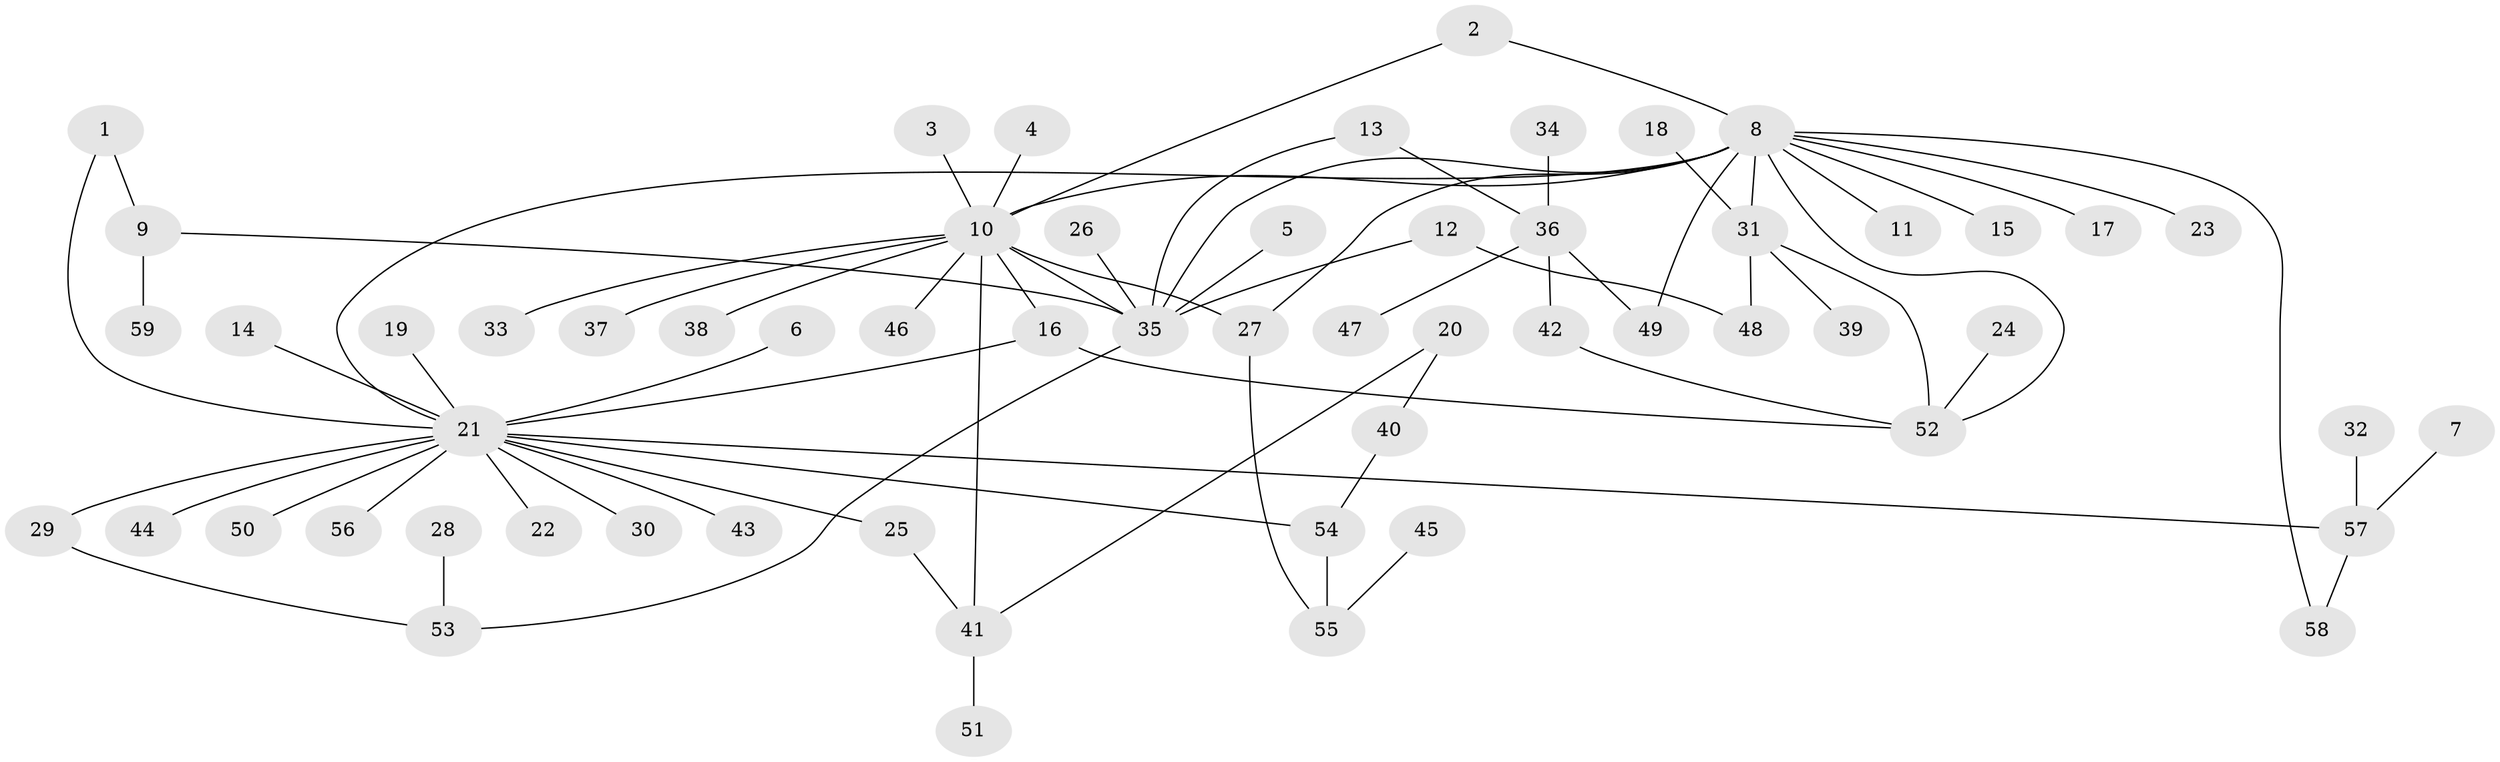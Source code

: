 // original degree distribution, {2: 0.25609756097560976, 13: 0.012195121951219513, 14: 0.012195121951219513, 17: 0.012195121951219513, 9: 0.012195121951219513, 5: 0.024390243902439025, 1: 0.524390243902439, 4: 0.024390243902439025, 6: 0.024390243902439025, 3: 0.0975609756097561}
// Generated by graph-tools (version 1.1) at 2025/36/03/04/25 23:36:44]
// undirected, 59 vertices, 73 edges
graph export_dot {
  node [color=gray90,style=filled];
  1;
  2;
  3;
  4;
  5;
  6;
  7;
  8;
  9;
  10;
  11;
  12;
  13;
  14;
  15;
  16;
  17;
  18;
  19;
  20;
  21;
  22;
  23;
  24;
  25;
  26;
  27;
  28;
  29;
  30;
  31;
  32;
  33;
  34;
  35;
  36;
  37;
  38;
  39;
  40;
  41;
  42;
  43;
  44;
  45;
  46;
  47;
  48;
  49;
  50;
  51;
  52;
  53;
  54;
  55;
  56;
  57;
  58;
  59;
  1 -- 9 [weight=1.0];
  1 -- 21 [weight=1.0];
  2 -- 8 [weight=1.0];
  2 -- 10 [weight=1.0];
  3 -- 10 [weight=1.0];
  4 -- 10 [weight=1.0];
  5 -- 35 [weight=1.0];
  6 -- 21 [weight=1.0];
  7 -- 57 [weight=1.0];
  8 -- 10 [weight=1.0];
  8 -- 11 [weight=1.0];
  8 -- 15 [weight=1.0];
  8 -- 17 [weight=1.0];
  8 -- 21 [weight=1.0];
  8 -- 23 [weight=1.0];
  8 -- 27 [weight=1.0];
  8 -- 31 [weight=1.0];
  8 -- 35 [weight=1.0];
  8 -- 49 [weight=1.0];
  8 -- 52 [weight=1.0];
  8 -- 58 [weight=1.0];
  9 -- 35 [weight=1.0];
  9 -- 59 [weight=1.0];
  10 -- 16 [weight=1.0];
  10 -- 27 [weight=1.0];
  10 -- 33 [weight=1.0];
  10 -- 35 [weight=1.0];
  10 -- 37 [weight=1.0];
  10 -- 38 [weight=1.0];
  10 -- 41 [weight=1.0];
  10 -- 46 [weight=1.0];
  12 -- 35 [weight=1.0];
  12 -- 48 [weight=1.0];
  13 -- 35 [weight=1.0];
  13 -- 36 [weight=1.0];
  14 -- 21 [weight=1.0];
  16 -- 21 [weight=1.0];
  16 -- 52 [weight=1.0];
  18 -- 31 [weight=1.0];
  19 -- 21 [weight=1.0];
  20 -- 40 [weight=1.0];
  20 -- 41 [weight=1.0];
  21 -- 22 [weight=1.0];
  21 -- 25 [weight=1.0];
  21 -- 29 [weight=1.0];
  21 -- 30 [weight=1.0];
  21 -- 43 [weight=1.0];
  21 -- 44 [weight=1.0];
  21 -- 50 [weight=1.0];
  21 -- 54 [weight=1.0];
  21 -- 56 [weight=1.0];
  21 -- 57 [weight=1.0];
  24 -- 52 [weight=1.0];
  25 -- 41 [weight=1.0];
  26 -- 35 [weight=1.0];
  27 -- 55 [weight=1.0];
  28 -- 53 [weight=1.0];
  29 -- 53 [weight=1.0];
  31 -- 39 [weight=1.0];
  31 -- 48 [weight=1.0];
  31 -- 52 [weight=1.0];
  32 -- 57 [weight=1.0];
  34 -- 36 [weight=1.0];
  35 -- 53 [weight=1.0];
  36 -- 42 [weight=1.0];
  36 -- 47 [weight=1.0];
  36 -- 49 [weight=1.0];
  40 -- 54 [weight=1.0];
  41 -- 51 [weight=1.0];
  42 -- 52 [weight=1.0];
  45 -- 55 [weight=1.0];
  54 -- 55 [weight=1.0];
  57 -- 58 [weight=1.0];
}
